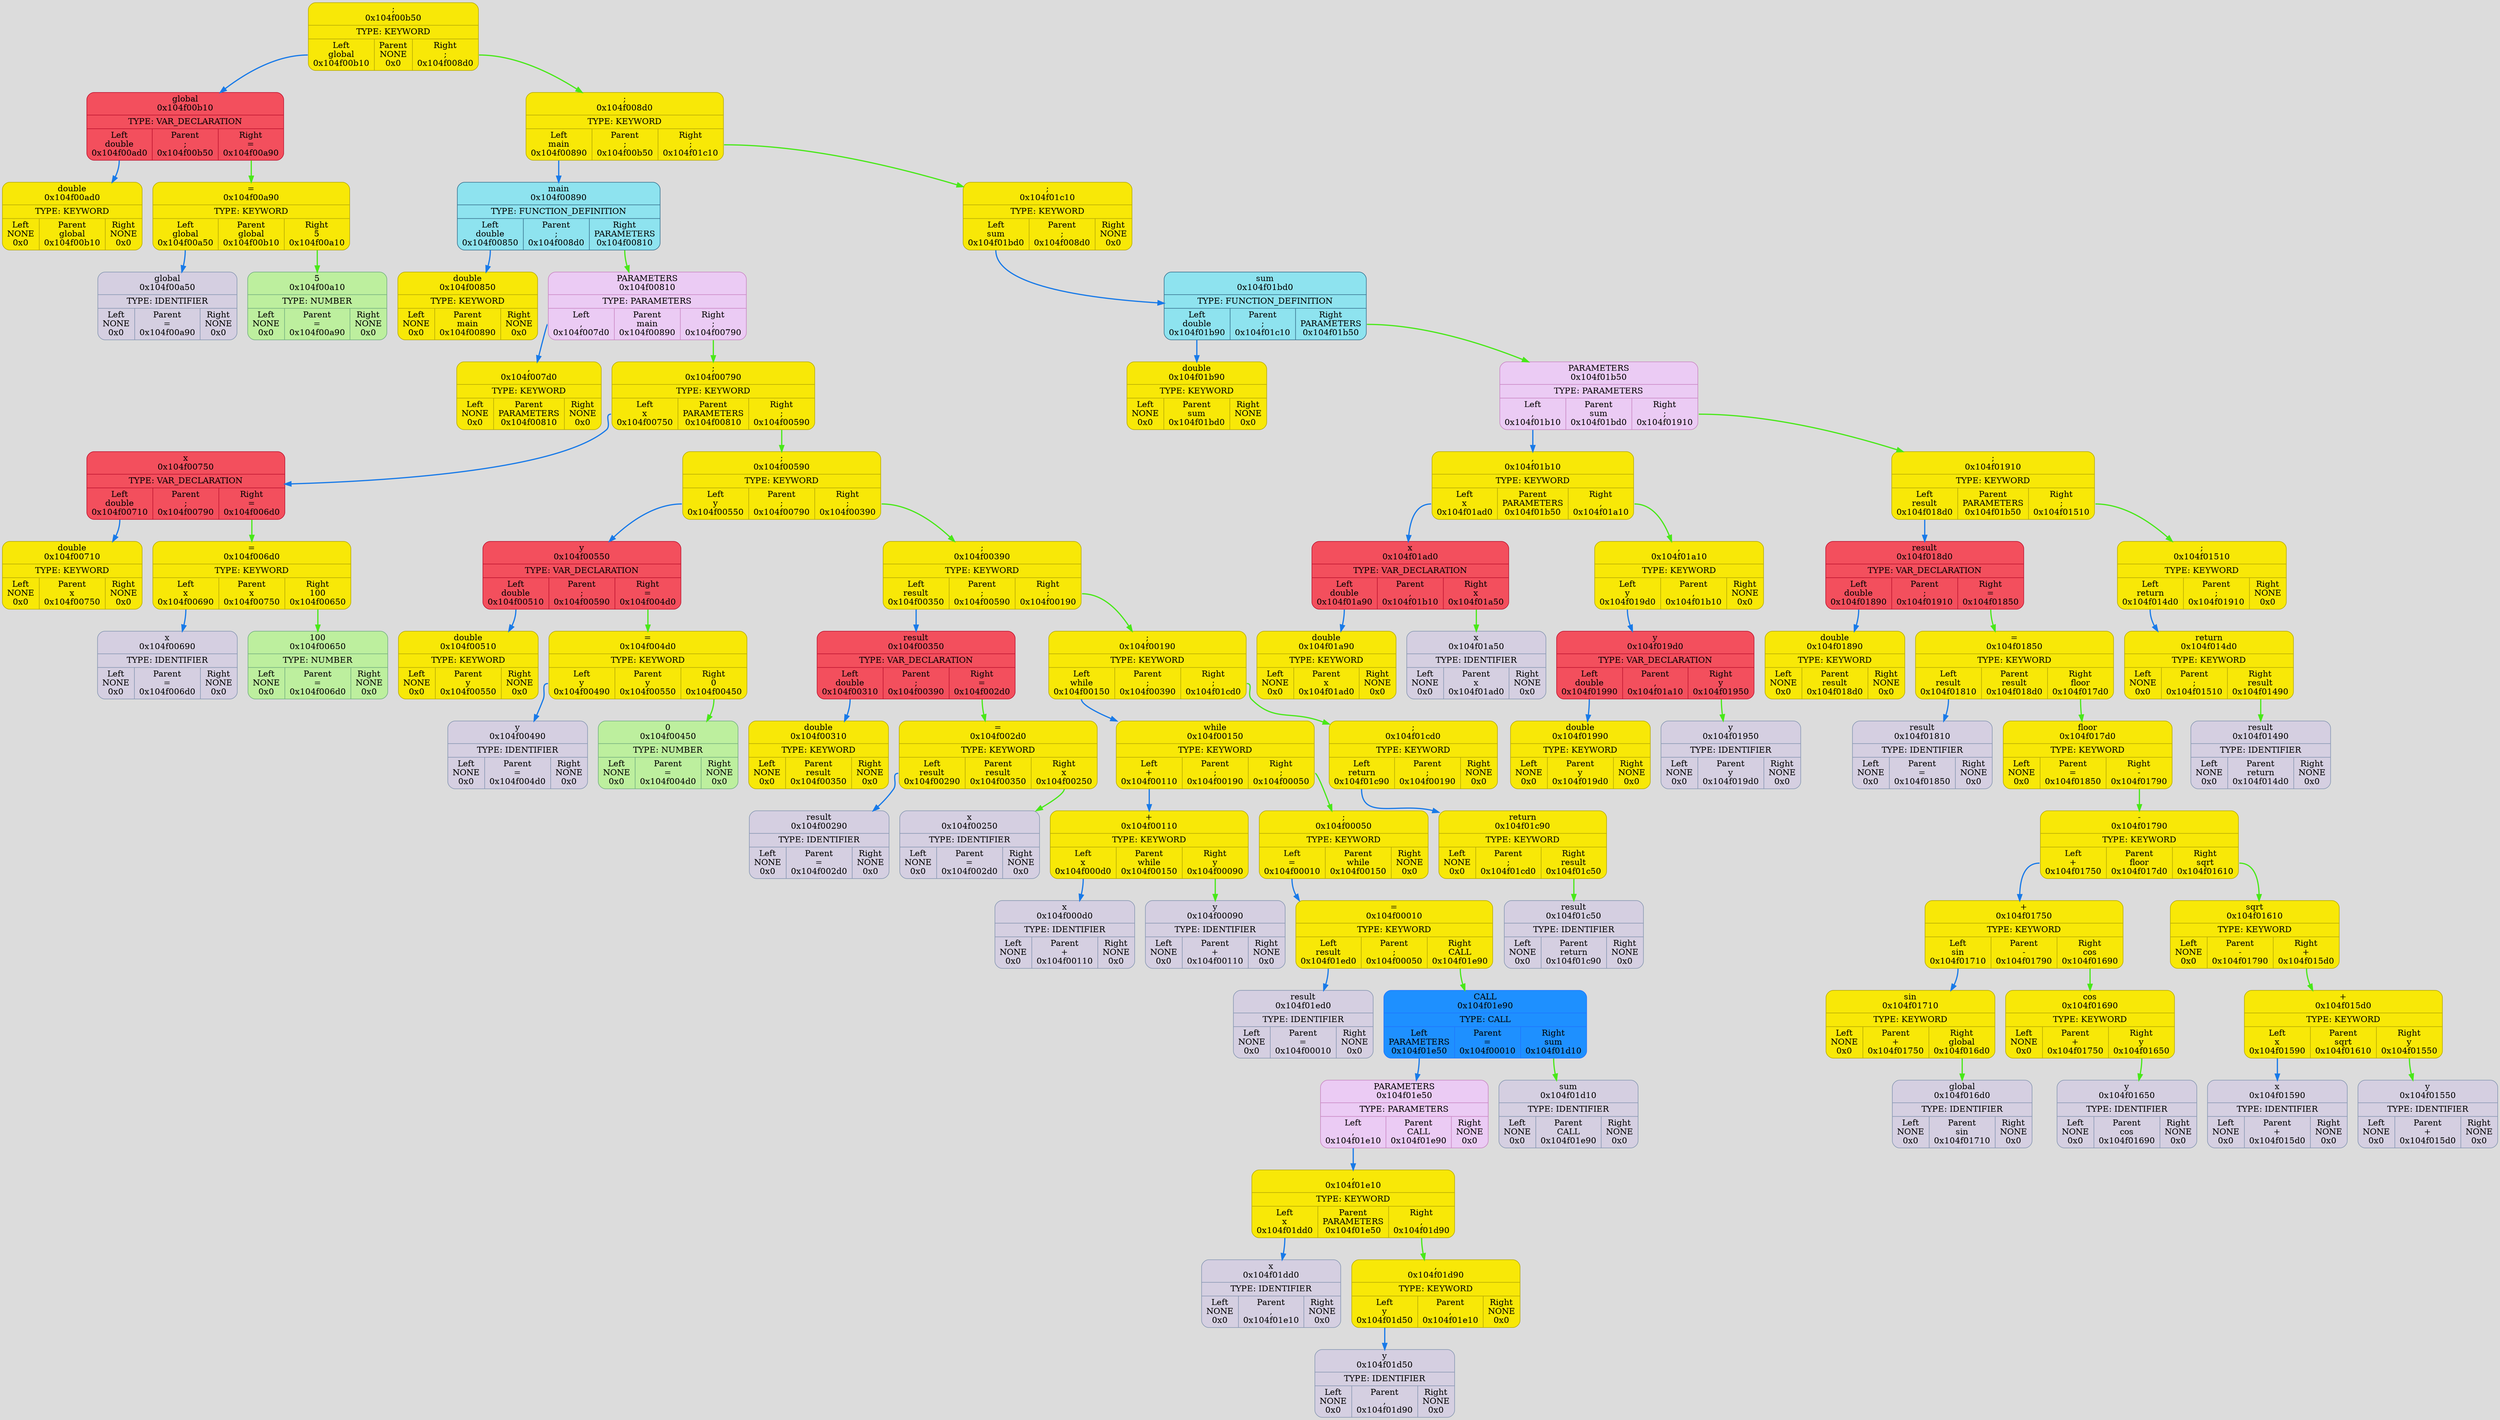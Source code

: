 digraph {
	fontname = "UbuntuMono";
	bgcolor = "#DCDCDC";

	node0x104f00b50 [ shape = Mrecord; style = filled; fillcolor = "#F8E807"; color = "#B6AA05"; fontcolor = "#000000"; label = " { ;\n0x104f00b50 | TYPE: KEYWORD| { <left> Left\nglobal\n0x104f00b10 | Parent\nNONE\n0x0 | <right> Right\n;\n0x104f008d0 } } "; ];
	node0x104f00b50:<left> -> node0x104f00b10 [ style = "bold"; color = "#187AE8"; label = ""; ];
	node0x104f00b10 [ shape = Mrecord; style = filled; fillcolor = "#F34F5D"; color = "#BD132F"; fontcolor = "#000000"; label = " { global\n0x104f00b10 | TYPE: VAR_DECLARATION| { <left> Left\ndouble\n0x104f00ad0 | Parent\n;\n0x104f00b50 | <right> Right\n=\n0x104f00a90 } } "; ];
	node0x104f00b10:<left> -> node0x104f00ad0 [ style = "bold"; color = "#187AE8"; label = ""; ];
	node0x104f00ad0 [ shape = Mrecord; style = filled; fillcolor = "#F8E807"; color = "#B6AA05"; fontcolor = "#000000"; label = " { double\n0x104f00ad0 | TYPE: KEYWORD| { <left> Left\nNONE\n0x0 | Parent\nglobal\n0x104f00b10 | <right> Right\nNONE\n0x0 } } "; ];
	node0x104f00a90 [ shape = Mrecord; style = filled; fillcolor = "#F8E807"; color = "#B6AA05"; fontcolor = "#000000"; label = " { =\n0x104f00a90 | TYPE: KEYWORD| { <left> Left\nglobal\n0x104f00a50 | Parent\nglobal\n0x104f00b10 | <right> Right\n5\n0x104f00a10 } } "; ];
	node0x104f00a90:<left> -> node0x104f00a50 [ style = "bold"; color = "#187AE8"; label = ""; ];
	node0x104f00a50 [ shape = Mrecord; style = filled; fillcolor = "#D5CFE1"; color = "#8797b2"; fontcolor = "#000000"; label = " { global\n0x104f00a50 | TYPE: IDENTIFIER| { <left> Left\nNONE\n0x0 | Parent\n=\n0x104f00a90 | <right> Right\nNONE\n0x0 } } "; ];
	node0x104f00a10 [ shape = Mrecord; style = filled; fillcolor = "#BDEF9E"; color = "#74AF80"; fontcolor = "#000000"; label = " { 5\n0x104f00a10 | TYPE: NUMBER| { <left> Left\nNONE\n0x0 | Parent\n=\n0x104f00a90 | <right> Right\nNONE\n0x0 } } "; ];
	node0x104f00a90:<right> -> node0x104f00a10 [ style = "bold"; color = "#48E818"; label = ""; ];
	node0x104f00b10:<right> -> node0x104f00a90 [ style = "bold"; color = "#48E818"; label = ""; ];
	node0x104f008d0 [ shape = Mrecord; style = filled; fillcolor = "#F8E807"; color = "#B6AA05"; fontcolor = "#000000"; label = " { ;\n0x104f008d0 | TYPE: KEYWORD| { <left> Left\nmain\n0x104f00890 | Parent\n;\n0x104f00b50 | <right> Right\n;\n0x104f01c10 } } "; ];
	node0x104f008d0:<left> -> node0x104f00890 [ style = "bold"; color = "#187AE8"; label = ""; ];
	node0x104f00890 [ shape = Mrecord; style = filled; fillcolor = "#8EE3EF"; color = "#37718E"; fontcolor = "#000000"; label = " { main\n0x104f00890 | TYPE: FUNCTION_DEFINITION| { <left> Left\ndouble\n0x104f00850 | Parent\n;\n0x104f008d0 | <right> Right\nPARAMETERS\n0x104f00810 } } "; ];
	node0x104f00890:<left> -> node0x104f00850 [ style = "bold"; color = "#187AE8"; label = ""; ];
	node0x104f00850 [ shape = Mrecord; style = filled; fillcolor = "#F8E807"; color = "#B6AA05"; fontcolor = "#000000"; label = " { double\n0x104f00850 | TYPE: KEYWORD| { <left> Left\nNONE\n0x0 | Parent\nmain\n0x104f00890 | <right> Right\nNONE\n0x0 } } "; ];
	node0x104f00810 [ shape = Mrecord; style = filled; fillcolor = "#EBCBF4"; color = "#C986C3"; fontcolor = "#000000"; label = " { PARAMETERS\n0x104f00810 | TYPE: PARAMETERS| { <left> Left\n,\n0x104f007d0 | Parent\nmain\n0x104f00890 | <right> Right\n;\n0x104f00790 } } "; ];
	node0x104f00810:<left> -> node0x104f007d0 [ style = "bold"; color = "#187AE8"; label = ""; ];
	node0x104f007d0 [ shape = Mrecord; style = filled; fillcolor = "#F8E807"; color = "#B6AA05"; fontcolor = "#000000"; label = " { ,\n0x104f007d0 | TYPE: KEYWORD| { <left> Left\nNONE\n0x0 | Parent\nPARAMETERS\n0x104f00810 | <right> Right\nNONE\n0x0 } } "; ];
	node0x104f00790 [ shape = Mrecord; style = filled; fillcolor = "#F8E807"; color = "#B6AA05"; fontcolor = "#000000"; label = " { ;\n0x104f00790 | TYPE: KEYWORD| { <left> Left\nx\n0x104f00750 | Parent\nPARAMETERS\n0x104f00810 | <right> Right\n;\n0x104f00590 } } "; ];
	node0x104f00790:<left> -> node0x104f00750 [ style = "bold"; color = "#187AE8"; label = ""; ];
	node0x104f00750 [ shape = Mrecord; style = filled; fillcolor = "#F34F5D"; color = "#BD132F"; fontcolor = "#000000"; label = " { x\n0x104f00750 | TYPE: VAR_DECLARATION| { <left> Left\ndouble\n0x104f00710 | Parent\n;\n0x104f00790 | <right> Right\n=\n0x104f006d0 } } "; ];
	node0x104f00750:<left> -> node0x104f00710 [ style = "bold"; color = "#187AE8"; label = ""; ];
	node0x104f00710 [ shape = Mrecord; style = filled; fillcolor = "#F8E807"; color = "#B6AA05"; fontcolor = "#000000"; label = " { double\n0x104f00710 | TYPE: KEYWORD| { <left> Left\nNONE\n0x0 | Parent\nx\n0x104f00750 | <right> Right\nNONE\n0x0 } } "; ];
	node0x104f006d0 [ shape = Mrecord; style = filled; fillcolor = "#F8E807"; color = "#B6AA05"; fontcolor = "#000000"; label = " { =\n0x104f006d0 | TYPE: KEYWORD| { <left> Left\nx\n0x104f00690 | Parent\nx\n0x104f00750 | <right> Right\n100\n0x104f00650 } } "; ];
	node0x104f006d0:<left> -> node0x104f00690 [ style = "bold"; color = "#187AE8"; label = ""; ];
	node0x104f00690 [ shape = Mrecord; style = filled; fillcolor = "#D5CFE1"; color = "#8797b2"; fontcolor = "#000000"; label = " { x\n0x104f00690 | TYPE: IDENTIFIER| { <left> Left\nNONE\n0x0 | Parent\n=\n0x104f006d0 | <right> Right\nNONE\n0x0 } } "; ];
	node0x104f00650 [ shape = Mrecord; style = filled; fillcolor = "#BDEF9E"; color = "#74AF80"; fontcolor = "#000000"; label = " { 100\n0x104f00650 | TYPE: NUMBER| { <left> Left\nNONE\n0x0 | Parent\n=\n0x104f006d0 | <right> Right\nNONE\n0x0 } } "; ];
	node0x104f006d0:<right> -> node0x104f00650 [ style = "bold"; color = "#48E818"; label = ""; ];
	node0x104f00750:<right> -> node0x104f006d0 [ style = "bold"; color = "#48E818"; label = ""; ];
	node0x104f00590 [ shape = Mrecord; style = filled; fillcolor = "#F8E807"; color = "#B6AA05"; fontcolor = "#000000"; label = " { ;\n0x104f00590 | TYPE: KEYWORD| { <left> Left\ny\n0x104f00550 | Parent\n;\n0x104f00790 | <right> Right\n;\n0x104f00390 } } "; ];
	node0x104f00590:<left> -> node0x104f00550 [ style = "bold"; color = "#187AE8"; label = ""; ];
	node0x104f00550 [ shape = Mrecord; style = filled; fillcolor = "#F34F5D"; color = "#BD132F"; fontcolor = "#000000"; label = " { y\n0x104f00550 | TYPE: VAR_DECLARATION| { <left> Left\ndouble\n0x104f00510 | Parent\n;\n0x104f00590 | <right> Right\n=\n0x104f004d0 } } "; ];
	node0x104f00550:<left> -> node0x104f00510 [ style = "bold"; color = "#187AE8"; label = ""; ];
	node0x104f00510 [ shape = Mrecord; style = filled; fillcolor = "#F8E807"; color = "#B6AA05"; fontcolor = "#000000"; label = " { double\n0x104f00510 | TYPE: KEYWORD| { <left> Left\nNONE\n0x0 | Parent\ny\n0x104f00550 | <right> Right\nNONE\n0x0 } } "; ];
	node0x104f004d0 [ shape = Mrecord; style = filled; fillcolor = "#F8E807"; color = "#B6AA05"; fontcolor = "#000000"; label = " { =\n0x104f004d0 | TYPE: KEYWORD| { <left> Left\ny\n0x104f00490 | Parent\ny\n0x104f00550 | <right> Right\n0\n0x104f00450 } } "; ];
	node0x104f004d0:<left> -> node0x104f00490 [ style = "bold"; color = "#187AE8"; label = ""; ];
	node0x104f00490 [ shape = Mrecord; style = filled; fillcolor = "#D5CFE1"; color = "#8797b2"; fontcolor = "#000000"; label = " { y\n0x104f00490 | TYPE: IDENTIFIER| { <left> Left\nNONE\n0x0 | Parent\n=\n0x104f004d0 | <right> Right\nNONE\n0x0 } } "; ];
	node0x104f00450 [ shape = Mrecord; style = filled; fillcolor = "#BDEF9E"; color = "#74AF80"; fontcolor = "#000000"; label = " { 0\n0x104f00450 | TYPE: NUMBER| { <left> Left\nNONE\n0x0 | Parent\n=\n0x104f004d0 | <right> Right\nNONE\n0x0 } } "; ];
	node0x104f004d0:<right> -> node0x104f00450 [ style = "bold"; color = "#48E818"; label = ""; ];
	node0x104f00550:<right> -> node0x104f004d0 [ style = "bold"; color = "#48E818"; label = ""; ];
	node0x104f00390 [ shape = Mrecord; style = filled; fillcolor = "#F8E807"; color = "#B6AA05"; fontcolor = "#000000"; label = " { ;\n0x104f00390 | TYPE: KEYWORD| { <left> Left\nresult\n0x104f00350 | Parent\n;\n0x104f00590 | <right> Right\n;\n0x104f00190 } } "; ];
	node0x104f00390:<left> -> node0x104f00350 [ style = "bold"; color = "#187AE8"; label = ""; ];
	node0x104f00350 [ shape = Mrecord; style = filled; fillcolor = "#F34F5D"; color = "#BD132F"; fontcolor = "#000000"; label = " { result\n0x104f00350 | TYPE: VAR_DECLARATION| { <left> Left\ndouble\n0x104f00310 | Parent\n;\n0x104f00390 | <right> Right\n=\n0x104f002d0 } } "; ];
	node0x104f00350:<left> -> node0x104f00310 [ style = "bold"; color = "#187AE8"; label = ""; ];
	node0x104f00310 [ shape = Mrecord; style = filled; fillcolor = "#F8E807"; color = "#B6AA05"; fontcolor = "#000000"; label = " { double\n0x104f00310 | TYPE: KEYWORD| { <left> Left\nNONE\n0x0 | Parent\nresult\n0x104f00350 | <right> Right\nNONE\n0x0 } } "; ];
	node0x104f002d0 [ shape = Mrecord; style = filled; fillcolor = "#F8E807"; color = "#B6AA05"; fontcolor = "#000000"; label = " { =\n0x104f002d0 | TYPE: KEYWORD| { <left> Left\nresult\n0x104f00290 | Parent\nresult\n0x104f00350 | <right> Right\nx\n0x104f00250 } } "; ];
	node0x104f002d0:<left> -> node0x104f00290 [ style = "bold"; color = "#187AE8"; label = ""; ];
	node0x104f00290 [ shape = Mrecord; style = filled; fillcolor = "#D5CFE1"; color = "#8797b2"; fontcolor = "#000000"; label = " { result\n0x104f00290 | TYPE: IDENTIFIER| { <left> Left\nNONE\n0x0 | Parent\n=\n0x104f002d0 | <right> Right\nNONE\n0x0 } } "; ];
	node0x104f00250 [ shape = Mrecord; style = filled; fillcolor = "#D5CFE1"; color = "#8797b2"; fontcolor = "#000000"; label = " { x\n0x104f00250 | TYPE: IDENTIFIER| { <left> Left\nNONE\n0x0 | Parent\n=\n0x104f002d0 | <right> Right\nNONE\n0x0 } } "; ];
	node0x104f002d0:<right> -> node0x104f00250 [ style = "bold"; color = "#48E818"; label = ""; ];
	node0x104f00350:<right> -> node0x104f002d0 [ style = "bold"; color = "#48E818"; label = ""; ];
	node0x104f00190 [ shape = Mrecord; style = filled; fillcolor = "#F8E807"; color = "#B6AA05"; fontcolor = "#000000"; label = " { ;\n0x104f00190 | TYPE: KEYWORD| { <left> Left\nwhile\n0x104f00150 | Parent\n;\n0x104f00390 | <right> Right\n;\n0x104f01cd0 } } "; ];
	node0x104f00190:<left> -> node0x104f00150 [ style = "bold"; color = "#187AE8"; label = ""; ];
	node0x104f00150 [ shape = Mrecord; style = filled; fillcolor = "#F8E807"; color = "#B6AA05"; fontcolor = "#000000"; label = " { while\n0x104f00150 | TYPE: KEYWORD| { <left> Left\n+\n0x104f00110 | Parent\n;\n0x104f00190 | <right> Right\n;\n0x104f00050 } } "; ];
	node0x104f00150:<left> -> node0x104f00110 [ style = "bold"; color = "#187AE8"; label = ""; ];
	node0x104f00110 [ shape = Mrecord; style = filled; fillcolor = "#F8E807"; color = "#B6AA05"; fontcolor = "#000000"; label = " { +\n0x104f00110 | TYPE: KEYWORD| { <left> Left\nx\n0x104f000d0 | Parent\nwhile\n0x104f00150 | <right> Right\ny\n0x104f00090 } } "; ];
	node0x104f00110:<left> -> node0x104f000d0 [ style = "bold"; color = "#187AE8"; label = ""; ];
	node0x104f000d0 [ shape = Mrecord; style = filled; fillcolor = "#D5CFE1"; color = "#8797b2"; fontcolor = "#000000"; label = " { x\n0x104f000d0 | TYPE: IDENTIFIER| { <left> Left\nNONE\n0x0 | Parent\n+\n0x104f00110 | <right> Right\nNONE\n0x0 } } "; ];
	node0x104f00090 [ shape = Mrecord; style = filled; fillcolor = "#D5CFE1"; color = "#8797b2"; fontcolor = "#000000"; label = " { y\n0x104f00090 | TYPE: IDENTIFIER| { <left> Left\nNONE\n0x0 | Parent\n+\n0x104f00110 | <right> Right\nNONE\n0x0 } } "; ];
	node0x104f00110:<right> -> node0x104f00090 [ style = "bold"; color = "#48E818"; label = ""; ];
	node0x104f00050 [ shape = Mrecord; style = filled; fillcolor = "#F8E807"; color = "#B6AA05"; fontcolor = "#000000"; label = " { ;\n0x104f00050 | TYPE: KEYWORD| { <left> Left\n=\n0x104f00010 | Parent\nwhile\n0x104f00150 | <right> Right\nNONE\n0x0 } } "; ];
	node0x104f00050:<left> -> node0x104f00010 [ style = "bold"; color = "#187AE8"; label = ""; ];
	node0x104f00010 [ shape = Mrecord; style = filled; fillcolor = "#F8E807"; color = "#B6AA05"; fontcolor = "#000000"; label = " { =\n0x104f00010 | TYPE: KEYWORD| { <left> Left\nresult\n0x104f01ed0 | Parent\n;\n0x104f00050 | <right> Right\nCALL\n0x104f01e90 } } "; ];
	node0x104f00010:<left> -> node0x104f01ed0 [ style = "bold"; color = "#187AE8"; label = ""; ];
	node0x104f01ed0 [ shape = Mrecord; style = filled; fillcolor = "#D5CFE1"; color = "#8797b2"; fontcolor = "#000000"; label = " { result\n0x104f01ed0 | TYPE: IDENTIFIER| { <left> Left\nNONE\n0x0 | Parent\n=\n0x104f00010 | <right> Right\nNONE\n0x0 } } "; ];
	node0x104f01e90 [ shape = Mrecord; style = filled; fillcolor = "#1E90FF"; color = "#1F75FE"; fontcolor = "#000000"; label = " { CALL\n0x104f01e90 | TYPE: CALL| { <left> Left\nPARAMETERS\n0x104f01e50 | Parent\n=\n0x104f00010 | <right> Right\nsum\n0x104f01d10 } } "; ];
	node0x104f01e90:<left> -> node0x104f01e50 [ style = "bold"; color = "#187AE8"; label = ""; ];
	node0x104f01e50 [ shape = Mrecord; style = filled; fillcolor = "#EBCBF4"; color = "#C986C3"; fontcolor = "#000000"; label = " { PARAMETERS\n0x104f01e50 | TYPE: PARAMETERS| { <left> Left\n,\n0x104f01e10 | Parent\nCALL\n0x104f01e90 | <right> Right\nNONE\n0x0 } } "; ];
	node0x104f01e50:<left> -> node0x104f01e10 [ style = "bold"; color = "#187AE8"; label = ""; ];
	node0x104f01e10 [ shape = Mrecord; style = filled; fillcolor = "#F8E807"; color = "#B6AA05"; fontcolor = "#000000"; label = " { ,\n0x104f01e10 | TYPE: KEYWORD| { <left> Left\nx\n0x104f01dd0 | Parent\nPARAMETERS\n0x104f01e50 | <right> Right\n,\n0x104f01d90 } } "; ];
	node0x104f01e10:<left> -> node0x104f01dd0 [ style = "bold"; color = "#187AE8"; label = ""; ];
	node0x104f01dd0 [ shape = Mrecord; style = filled; fillcolor = "#D5CFE1"; color = "#8797b2"; fontcolor = "#000000"; label = " { x\n0x104f01dd0 | TYPE: IDENTIFIER| { <left> Left\nNONE\n0x0 | Parent\n,\n0x104f01e10 | <right> Right\nNONE\n0x0 } } "; ];
	node0x104f01d90 [ shape = Mrecord; style = filled; fillcolor = "#F8E807"; color = "#B6AA05"; fontcolor = "#000000"; label = " { ,\n0x104f01d90 | TYPE: KEYWORD| { <left> Left\ny\n0x104f01d50 | Parent\n,\n0x104f01e10 | <right> Right\nNONE\n0x0 } } "; ];
	node0x104f01d90:<left> -> node0x104f01d50 [ style = "bold"; color = "#187AE8"; label = ""; ];
	node0x104f01d50 [ shape = Mrecord; style = filled; fillcolor = "#D5CFE1"; color = "#8797b2"; fontcolor = "#000000"; label = " { y\n0x104f01d50 | TYPE: IDENTIFIER| { <left> Left\nNONE\n0x0 | Parent\n,\n0x104f01d90 | <right> Right\nNONE\n0x0 } } "; ];
	node0x104f01e10:<right> -> node0x104f01d90 [ style = "bold"; color = "#48E818"; label = ""; ];
	node0x104f01d10 [ shape = Mrecord; style = filled; fillcolor = "#D5CFE1"; color = "#8797b2"; fontcolor = "#000000"; label = " { sum\n0x104f01d10 | TYPE: IDENTIFIER| { <left> Left\nNONE\n0x0 | Parent\nCALL\n0x104f01e90 | <right> Right\nNONE\n0x0 } } "; ];
	node0x104f01e90:<right> -> node0x104f01d10 [ style = "bold"; color = "#48E818"; label = ""; ];
	node0x104f00010:<right> -> node0x104f01e90 [ style = "bold"; color = "#48E818"; label = ""; ];
	node0x104f00150:<right> -> node0x104f00050 [ style = "bold"; color = "#48E818"; label = ""; ];
	node0x104f01cd0 [ shape = Mrecord; style = filled; fillcolor = "#F8E807"; color = "#B6AA05"; fontcolor = "#000000"; label = " { ;\n0x104f01cd0 | TYPE: KEYWORD| { <left> Left\nreturn\n0x104f01c90 | Parent\n;\n0x104f00190 | <right> Right\nNONE\n0x0 } } "; ];
	node0x104f01cd0:<left> -> node0x104f01c90 [ style = "bold"; color = "#187AE8"; label = ""; ];
	node0x104f01c90 [ shape = Mrecord; style = filled; fillcolor = "#F8E807"; color = "#B6AA05"; fontcolor = "#000000"; label = " { return\n0x104f01c90 | TYPE: KEYWORD| { <left> Left\nNONE\n0x0 | Parent\n;\n0x104f01cd0 | <right> Right\nresult\n0x104f01c50 } } "; ];
	node0x104f01c50 [ shape = Mrecord; style = filled; fillcolor = "#D5CFE1"; color = "#8797b2"; fontcolor = "#000000"; label = " { result\n0x104f01c50 | TYPE: IDENTIFIER| { <left> Left\nNONE\n0x0 | Parent\nreturn\n0x104f01c90 | <right> Right\nNONE\n0x0 } } "; ];
	node0x104f01c90:<right> -> node0x104f01c50 [ style = "bold"; color = "#48E818"; label = ""; ];
	node0x104f00190:<right> -> node0x104f01cd0 [ style = "bold"; color = "#48E818"; label = ""; ];
	node0x104f00390:<right> -> node0x104f00190 [ style = "bold"; color = "#48E818"; label = ""; ];
	node0x104f00590:<right> -> node0x104f00390 [ style = "bold"; color = "#48E818"; label = ""; ];
	node0x104f00790:<right> -> node0x104f00590 [ style = "bold"; color = "#48E818"; label = ""; ];
	node0x104f00810:<right> -> node0x104f00790 [ style = "bold"; color = "#48E818"; label = ""; ];
	node0x104f00890:<right> -> node0x104f00810 [ style = "bold"; color = "#48E818"; label = ""; ];
	node0x104f01c10 [ shape = Mrecord; style = filled; fillcolor = "#F8E807"; color = "#B6AA05"; fontcolor = "#000000"; label = " { ;\n0x104f01c10 | TYPE: KEYWORD| { <left> Left\nsum\n0x104f01bd0 | Parent\n;\n0x104f008d0 | <right> Right\nNONE\n0x0 } } "; ];
	node0x104f01c10:<left> -> node0x104f01bd0 [ style = "bold"; color = "#187AE8"; label = ""; ];
	node0x104f01bd0 [ shape = Mrecord; style = filled; fillcolor = "#8EE3EF"; color = "#37718E"; fontcolor = "#000000"; label = " { sum\n0x104f01bd0 | TYPE: FUNCTION_DEFINITION| { <left> Left\ndouble\n0x104f01b90 | Parent\n;\n0x104f01c10 | <right> Right\nPARAMETERS\n0x104f01b50 } } "; ];
	node0x104f01bd0:<left> -> node0x104f01b90 [ style = "bold"; color = "#187AE8"; label = ""; ];
	node0x104f01b90 [ shape = Mrecord; style = filled; fillcolor = "#F8E807"; color = "#B6AA05"; fontcolor = "#000000"; label = " { double\n0x104f01b90 | TYPE: KEYWORD| { <left> Left\nNONE\n0x0 | Parent\nsum\n0x104f01bd0 | <right> Right\nNONE\n0x0 } } "; ];
	node0x104f01b50 [ shape = Mrecord; style = filled; fillcolor = "#EBCBF4"; color = "#C986C3"; fontcolor = "#000000"; label = " { PARAMETERS\n0x104f01b50 | TYPE: PARAMETERS| { <left> Left\n,\n0x104f01b10 | Parent\nsum\n0x104f01bd0 | <right> Right\n;\n0x104f01910 } } "; ];
	node0x104f01b50:<left> -> node0x104f01b10 [ style = "bold"; color = "#187AE8"; label = ""; ];
	node0x104f01b10 [ shape = Mrecord; style = filled; fillcolor = "#F8E807"; color = "#B6AA05"; fontcolor = "#000000"; label = " { ,\n0x104f01b10 | TYPE: KEYWORD| { <left> Left\nx\n0x104f01ad0 | Parent\nPARAMETERS\n0x104f01b50 | <right> Right\n,\n0x104f01a10 } } "; ];
	node0x104f01b10:<left> -> node0x104f01ad0 [ style = "bold"; color = "#187AE8"; label = ""; ];
	node0x104f01ad0 [ shape = Mrecord; style = filled; fillcolor = "#F34F5D"; color = "#BD132F"; fontcolor = "#000000"; label = " { x\n0x104f01ad0 | TYPE: VAR_DECLARATION| { <left> Left\ndouble\n0x104f01a90 | Parent\n,\n0x104f01b10 | <right> Right\nx\n0x104f01a50 } } "; ];
	node0x104f01ad0:<left> -> node0x104f01a90 [ style = "bold"; color = "#187AE8"; label = ""; ];
	node0x104f01a90 [ shape = Mrecord; style = filled; fillcolor = "#F8E807"; color = "#B6AA05"; fontcolor = "#000000"; label = " { double\n0x104f01a90 | TYPE: KEYWORD| { <left> Left\nNONE\n0x0 | Parent\nx\n0x104f01ad0 | <right> Right\nNONE\n0x0 } } "; ];
	node0x104f01a50 [ shape = Mrecord; style = filled; fillcolor = "#D5CFE1"; color = "#8797b2"; fontcolor = "#000000"; label = " { x\n0x104f01a50 | TYPE: IDENTIFIER| { <left> Left\nNONE\n0x0 | Parent\nx\n0x104f01ad0 | <right> Right\nNONE\n0x0 } } "; ];
	node0x104f01ad0:<right> -> node0x104f01a50 [ style = "bold"; color = "#48E818"; label = ""; ];
	node0x104f01a10 [ shape = Mrecord; style = filled; fillcolor = "#F8E807"; color = "#B6AA05"; fontcolor = "#000000"; label = " { ,\n0x104f01a10 | TYPE: KEYWORD| { <left> Left\ny\n0x104f019d0 | Parent\n,\n0x104f01b10 | <right> Right\nNONE\n0x0 } } "; ];
	node0x104f01a10:<left> -> node0x104f019d0 [ style = "bold"; color = "#187AE8"; label = ""; ];
	node0x104f019d0 [ shape = Mrecord; style = filled; fillcolor = "#F34F5D"; color = "#BD132F"; fontcolor = "#000000"; label = " { y\n0x104f019d0 | TYPE: VAR_DECLARATION| { <left> Left\ndouble\n0x104f01990 | Parent\n,\n0x104f01a10 | <right> Right\ny\n0x104f01950 } } "; ];
	node0x104f019d0:<left> -> node0x104f01990 [ style = "bold"; color = "#187AE8"; label = ""; ];
	node0x104f01990 [ shape = Mrecord; style = filled; fillcolor = "#F8E807"; color = "#B6AA05"; fontcolor = "#000000"; label = " { double\n0x104f01990 | TYPE: KEYWORD| { <left> Left\nNONE\n0x0 | Parent\ny\n0x104f019d0 | <right> Right\nNONE\n0x0 } } "; ];
	node0x104f01950 [ shape = Mrecord; style = filled; fillcolor = "#D5CFE1"; color = "#8797b2"; fontcolor = "#000000"; label = " { y\n0x104f01950 | TYPE: IDENTIFIER| { <left> Left\nNONE\n0x0 | Parent\ny\n0x104f019d0 | <right> Right\nNONE\n0x0 } } "; ];
	node0x104f019d0:<right> -> node0x104f01950 [ style = "bold"; color = "#48E818"; label = ""; ];
	node0x104f01b10:<right> -> node0x104f01a10 [ style = "bold"; color = "#48E818"; label = ""; ];
	node0x104f01910 [ shape = Mrecord; style = filled; fillcolor = "#F8E807"; color = "#B6AA05"; fontcolor = "#000000"; label = " { ;\n0x104f01910 | TYPE: KEYWORD| { <left> Left\nresult\n0x104f018d0 | Parent\nPARAMETERS\n0x104f01b50 | <right> Right\n;\n0x104f01510 } } "; ];
	node0x104f01910:<left> -> node0x104f018d0 [ style = "bold"; color = "#187AE8"; label = ""; ];
	node0x104f018d0 [ shape = Mrecord; style = filled; fillcolor = "#F34F5D"; color = "#BD132F"; fontcolor = "#000000"; label = " { result\n0x104f018d0 | TYPE: VAR_DECLARATION| { <left> Left\ndouble\n0x104f01890 | Parent\n;\n0x104f01910 | <right> Right\n=\n0x104f01850 } } "; ];
	node0x104f018d0:<left> -> node0x104f01890 [ style = "bold"; color = "#187AE8"; label = ""; ];
	node0x104f01890 [ shape = Mrecord; style = filled; fillcolor = "#F8E807"; color = "#B6AA05"; fontcolor = "#000000"; label = " { double\n0x104f01890 | TYPE: KEYWORD| { <left> Left\nNONE\n0x0 | Parent\nresult\n0x104f018d0 | <right> Right\nNONE\n0x0 } } "; ];
	node0x104f01850 [ shape = Mrecord; style = filled; fillcolor = "#F8E807"; color = "#B6AA05"; fontcolor = "#000000"; label = " { =\n0x104f01850 | TYPE: KEYWORD| { <left> Left\nresult\n0x104f01810 | Parent\nresult\n0x104f018d0 | <right> Right\nfloor\n0x104f017d0 } } "; ];
	node0x104f01850:<left> -> node0x104f01810 [ style = "bold"; color = "#187AE8"; label = ""; ];
	node0x104f01810 [ shape = Mrecord; style = filled; fillcolor = "#D5CFE1"; color = "#8797b2"; fontcolor = "#000000"; label = " { result\n0x104f01810 | TYPE: IDENTIFIER| { <left> Left\nNONE\n0x0 | Parent\n=\n0x104f01850 | <right> Right\nNONE\n0x0 } } "; ];
	node0x104f017d0 [ shape = Mrecord; style = filled; fillcolor = "#F8E807"; color = "#B6AA05"; fontcolor = "#000000"; label = " { floor\n0x104f017d0 | TYPE: KEYWORD| { <left> Left\nNONE\n0x0 | Parent\n=\n0x104f01850 | <right> Right\n-\n0x104f01790 } } "; ];
	node0x104f01790 [ shape = Mrecord; style = filled; fillcolor = "#F8E807"; color = "#B6AA05"; fontcolor = "#000000"; label = " { -\n0x104f01790 | TYPE: KEYWORD| { <left> Left\n+\n0x104f01750 | Parent\nfloor\n0x104f017d0 | <right> Right\nsqrt\n0x104f01610 } } "; ];
	node0x104f01790:<left> -> node0x104f01750 [ style = "bold"; color = "#187AE8"; label = ""; ];
	node0x104f01750 [ shape = Mrecord; style = filled; fillcolor = "#F8E807"; color = "#B6AA05"; fontcolor = "#000000"; label = " { +\n0x104f01750 | TYPE: KEYWORD| { <left> Left\nsin\n0x104f01710 | Parent\n-\n0x104f01790 | <right> Right\ncos\n0x104f01690 } } "; ];
	node0x104f01750:<left> -> node0x104f01710 [ style = "bold"; color = "#187AE8"; label = ""; ];
	node0x104f01710 [ shape = Mrecord; style = filled; fillcolor = "#F8E807"; color = "#B6AA05"; fontcolor = "#000000"; label = " { sin\n0x104f01710 | TYPE: KEYWORD| { <left> Left\nNONE\n0x0 | Parent\n+\n0x104f01750 | <right> Right\nglobal\n0x104f016d0 } } "; ];
	node0x104f016d0 [ shape = Mrecord; style = filled; fillcolor = "#D5CFE1"; color = "#8797b2"; fontcolor = "#000000"; label = " { global\n0x104f016d0 | TYPE: IDENTIFIER| { <left> Left\nNONE\n0x0 | Parent\nsin\n0x104f01710 | <right> Right\nNONE\n0x0 } } "; ];
	node0x104f01710:<right> -> node0x104f016d0 [ style = "bold"; color = "#48E818"; label = ""; ];
	node0x104f01690 [ shape = Mrecord; style = filled; fillcolor = "#F8E807"; color = "#B6AA05"; fontcolor = "#000000"; label = " { cos\n0x104f01690 | TYPE: KEYWORD| { <left> Left\nNONE\n0x0 | Parent\n+\n0x104f01750 | <right> Right\ny\n0x104f01650 } } "; ];
	node0x104f01650 [ shape = Mrecord; style = filled; fillcolor = "#D5CFE1"; color = "#8797b2"; fontcolor = "#000000"; label = " { y\n0x104f01650 | TYPE: IDENTIFIER| { <left> Left\nNONE\n0x0 | Parent\ncos\n0x104f01690 | <right> Right\nNONE\n0x0 } } "; ];
	node0x104f01690:<right> -> node0x104f01650 [ style = "bold"; color = "#48E818"; label = ""; ];
	node0x104f01750:<right> -> node0x104f01690 [ style = "bold"; color = "#48E818"; label = ""; ];
	node0x104f01610 [ shape = Mrecord; style = filled; fillcolor = "#F8E807"; color = "#B6AA05"; fontcolor = "#000000"; label = " { sqrt\n0x104f01610 | TYPE: KEYWORD| { <left> Left\nNONE\n0x0 | Parent\n-\n0x104f01790 | <right> Right\n+\n0x104f015d0 } } "; ];
	node0x104f015d0 [ shape = Mrecord; style = filled; fillcolor = "#F8E807"; color = "#B6AA05"; fontcolor = "#000000"; label = " { +\n0x104f015d0 | TYPE: KEYWORD| { <left> Left\nx\n0x104f01590 | Parent\nsqrt\n0x104f01610 | <right> Right\ny\n0x104f01550 } } "; ];
	node0x104f015d0:<left> -> node0x104f01590 [ style = "bold"; color = "#187AE8"; label = ""; ];
	node0x104f01590 [ shape = Mrecord; style = filled; fillcolor = "#D5CFE1"; color = "#8797b2"; fontcolor = "#000000"; label = " { x\n0x104f01590 | TYPE: IDENTIFIER| { <left> Left\nNONE\n0x0 | Parent\n+\n0x104f015d0 | <right> Right\nNONE\n0x0 } } "; ];
	node0x104f01550 [ shape = Mrecord; style = filled; fillcolor = "#D5CFE1"; color = "#8797b2"; fontcolor = "#000000"; label = " { y\n0x104f01550 | TYPE: IDENTIFIER| { <left> Left\nNONE\n0x0 | Parent\n+\n0x104f015d0 | <right> Right\nNONE\n0x0 } } "; ];
	node0x104f015d0:<right> -> node0x104f01550 [ style = "bold"; color = "#48E818"; label = ""; ];
	node0x104f01610:<right> -> node0x104f015d0 [ style = "bold"; color = "#48E818"; label = ""; ];
	node0x104f01790:<right> -> node0x104f01610 [ style = "bold"; color = "#48E818"; label = ""; ];
	node0x104f017d0:<right> -> node0x104f01790 [ style = "bold"; color = "#48E818"; label = ""; ];
	node0x104f01850:<right> -> node0x104f017d0 [ style = "bold"; color = "#48E818"; label = ""; ];
	node0x104f018d0:<right> -> node0x104f01850 [ style = "bold"; color = "#48E818"; label = ""; ];
	node0x104f01510 [ shape = Mrecord; style = filled; fillcolor = "#F8E807"; color = "#B6AA05"; fontcolor = "#000000"; label = " { ;\n0x104f01510 | TYPE: KEYWORD| { <left> Left\nreturn\n0x104f014d0 | Parent\n;\n0x104f01910 | <right> Right\nNONE\n0x0 } } "; ];
	node0x104f01510:<left> -> node0x104f014d0 [ style = "bold"; color = "#187AE8"; label = ""; ];
	node0x104f014d0 [ shape = Mrecord; style = filled; fillcolor = "#F8E807"; color = "#B6AA05"; fontcolor = "#000000"; label = " { return\n0x104f014d0 | TYPE: KEYWORD| { <left> Left\nNONE\n0x0 | Parent\n;\n0x104f01510 | <right> Right\nresult\n0x104f01490 } } "; ];
	node0x104f01490 [ shape = Mrecord; style = filled; fillcolor = "#D5CFE1"; color = "#8797b2"; fontcolor = "#000000"; label = " { result\n0x104f01490 | TYPE: IDENTIFIER| { <left> Left\nNONE\n0x0 | Parent\nreturn\n0x104f014d0 | <right> Right\nNONE\n0x0 } } "; ];
	node0x104f014d0:<right> -> node0x104f01490 [ style = "bold"; color = "#48E818"; label = ""; ];
	node0x104f01910:<right> -> node0x104f01510 [ style = "bold"; color = "#48E818"; label = ""; ];
	node0x104f01b50:<right> -> node0x104f01910 [ style = "bold"; color = "#48E818"; label = ""; ];
	node0x104f01bd0:<right> -> node0x104f01b50 [ style = "bold"; color = "#48E818"; label = ""; ];
	node0x104f008d0:<right> -> node0x104f01c10 [ style = "bold"; color = "#48E818"; label = ""; ];
	node0x104f00b50:<right> -> node0x104f008d0 [ style = "bold"; color = "#48E818"; label = ""; ];
}

